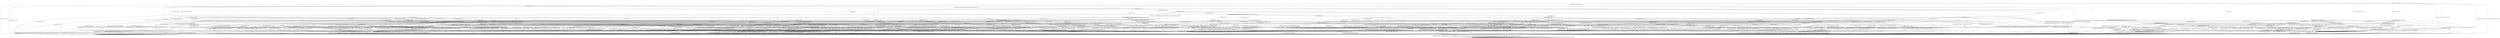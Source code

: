 digraph h13 {
s0 [label="s0"];
s1 [label="s1"];
s2 [label="s2"];
s6 [label="s6"];
s10 [label="s10"];
s21 [label="s21"];
s46 [label="s46"];
s65 [label="s65"];
s3 [label="s3"];
s4 [label="s4"];
s7 [label="s7"];
s8 [label="s8"];
s9 [label="s9"];
s11 [label="s11"];
s27 [label="s27"];
s47 [label="s47"];
s66 [label="s66"];
s73 [label="s73"];
s76 [label="s76"];
s78 [label="s78"];
s5 [label="s5"];
s12 [label="s12"];
s13 [label="s13"];
s22 [label="s22"];
s24 [label="s24"];
s25 [label="s25"];
s28 [label="s28"];
s29 [label="s29"];
s38 [label="s38"];
s48 [label="s48"];
s67 [label="s67"];
s74 [label="s74"];
s79 [label="s79"];
s89 [label="s89"];
s91 [label="s91"];
s14 [label="s14"];
s15 [label="s15"];
s16 [label="s16"];
s17 [label="s17"];
s26 [label="s26"];
s30 [label="s30"];
s33 [label="s33"];
s34 [label="s34"];
s39 [label="s39"];
s49 [label="s49"];
s53 [label="s53"];
s55 [label="s55"];
s56 [label="s56"];
s57 [label="s57"];
s68 [label="s68"];
s90 [label="s90"];
s92 [label="s92"];
s18 [label="s18"];
s19 [label="s19"];
s20 [label="s20"];
s23 [label="s23"];
s31 [label="s31"];
s32 [label="s32"];
s35 [label="s35"];
s40 [label="s40"];
s41 [label="s41"];
s42 [label="s42"];
s43 [label="s43"];
s50 [label="s50"];
s51 [label="s51"];
s52 [label="s52"];
s58 [label="s58"];
s60 [label="s60"];
s61 [label="s61"];
s69 [label="s69"];
s77 [label="s77"];
s84 [label="s84"];
s85 [label="s85"];
s36 [label="s36"];
s44 [label="s44"];
s45 [label="s45"];
s54 [label="s54"];
s59 [label="s59"];
s62 [label="s62"];
s63 [label="s63"];
s70 [label="s70"];
s72 [label="s72"];
s80 [label="s80"];
s81 [label="s81"];
s82 [label="s82"];
s83 [label="s83"];
s86 [label="s86"];
s37 [label="s37"];
s64 [label="s64"];
s71 [label="s71"];
s87 [label="s87"];
s88 [label="s88"];
s75 [label="s75"];
s0 -> s1 [label="RSA_CLIENT_HELLO / HELLO_VERIFY_REQUEST"];
s0 -> s2 [label="RSA_CLIENT_KEY_EXCHANGE / TIMEOUT"];
s0 -> s10 [label="CHANGE_CIPHER_SPEC / TIMEOUT"];
s0 -> s21 [label="FINISHED / TIMEOUT"];
s0 -> s0 [label="APPLICATION / TIMEOUT"];
s0 -> s65 [label="CERTIFICATE / TIMEOUT"];
s0 -> s46 [label="EMPTY_CERTIFICATE / TIMEOUT"];
s0 -> s21 [label="CERTIFICATE_VERIFY / TIMEOUT"];
s0 -> s6 [label="Alert(WARNING,CLOSE_NOTIFY) / TIMEOUT"];
s0 -> s6 [label="Alert(FATAL,UNEXPECTED_MESSAGE) / TIMEOUT"];
s1 -> s3 [label="RSA_CLIENT_HELLO / SERVER_HELLO,CERTIFICATE,CERTIFICATE_REQUEST,SERVER_HELLO_DONE"];
s1 -> s4 [label="RSA_CLIENT_KEY_EXCHANGE / TIMEOUT"];
s1 -> s10 [label="CHANGE_CIPHER_SPEC / TIMEOUT"];
s1 -> s7 [label="FINISHED / TIMEOUT"];
s1 -> s1 [label="APPLICATION / TIMEOUT"];
s1 -> s27 [label="CERTIFICATE / TIMEOUT"];
s1 -> s11 [label="EMPTY_CERTIFICATE / TIMEOUT"];
s1 -> s7 [label="CERTIFICATE_VERIFY / TIMEOUT"];
s1 -> s6 [label="Alert(WARNING,CLOSE_NOTIFY) / Alert(WARNING,CLOSE_NOTIFY)"];
s1 -> s6 [label="Alert(FATAL,UNEXPECTED_MESSAGE) / TIMEOUT"];
s2 -> s66 [label="RSA_CLIENT_HELLO / TIMEOUT"];
s2 -> s21 [label="RSA_CLIENT_KEY_EXCHANGE / TIMEOUT"];
s2 -> s8 [label="CHANGE_CIPHER_SPEC / TIMEOUT"];
s2 -> s2 [label="FINISHED / TIMEOUT"];
s2 -> s2 [label="APPLICATION / TIMEOUT"];
s2 -> s47 [label="CERTIFICATE / TIMEOUT"];
s2 -> s47 [label="EMPTY_CERTIFICATE / TIMEOUT"];
s2 -> s76 [label="CERTIFICATE_VERIFY / TIMEOUT"];
s2 -> s6 [label="Alert(WARNING,CLOSE_NOTIFY) / TIMEOUT"];
s2 -> s6 [label="Alert(FATAL,UNEXPECTED_MESSAGE) / TIMEOUT"];
s6 -> s9 [label="RSA_CLIENT_HELLO / TIMEOUT"];
s6 -> s9 [label="RSA_CLIENT_KEY_EXCHANGE / TIMEOUT"];
s6 -> s9 [label="CHANGE_CIPHER_SPEC / TIMEOUT"];
s6 -> s9 [label="FINISHED / TIMEOUT"];
s6 -> s9 [label="APPLICATION / TIMEOUT"];
s6 -> s9 [label="CERTIFICATE / TIMEOUT"];
s6 -> s9 [label="EMPTY_CERTIFICATE / TIMEOUT"];
s6 -> s9 [label="CERTIFICATE_VERIFY / TIMEOUT"];
s6 -> s9 [label="Alert(WARNING,CLOSE_NOTIFY) / TIMEOUT"];
s6 -> s9 [label="Alert(FATAL,UNEXPECTED_MESSAGE) / TIMEOUT"];
s10 -> s10 [label="RSA_CLIENT_HELLO / TIMEOUT"];
s10 -> s10 [label="RSA_CLIENT_KEY_EXCHANGE / TIMEOUT"];
s10 -> s10 [label="CHANGE_CIPHER_SPEC / TIMEOUT"];
s10 -> s10 [label="FINISHED / TIMEOUT"];
s10 -> s10 [label="APPLICATION / TIMEOUT"];
s10 -> s10 [label="CERTIFICATE / TIMEOUT"];
s10 -> s10 [label="EMPTY_CERTIFICATE / TIMEOUT"];
s10 -> s10 [label="CERTIFICATE_VERIFY / TIMEOUT"];
s10 -> s10 [label="Alert(WARNING,CLOSE_NOTIFY) / TIMEOUT"];
s10 -> s10 [label="Alert(FATAL,UNEXPECTED_MESSAGE) / TIMEOUT"];
s21 -> s21 [label="RSA_CLIENT_HELLO / TIMEOUT"];
s21 -> s21 [label="RSA_CLIENT_KEY_EXCHANGE / TIMEOUT"];
s21 -> s10 [label="CHANGE_CIPHER_SPEC / TIMEOUT"];
s21 -> s21 [label="FINISHED / TIMEOUT"];
s21 -> s21 [label="APPLICATION / TIMEOUT"];
s21 -> s21 [label="CERTIFICATE / TIMEOUT"];
s21 -> s21 [label="EMPTY_CERTIFICATE / TIMEOUT"];
s21 -> s21 [label="CERTIFICATE_VERIFY / TIMEOUT"];
s21 -> s6 [label="Alert(WARNING,CLOSE_NOTIFY) / TIMEOUT"];
s21 -> s6 [label="Alert(FATAL,UNEXPECTED_MESSAGE) / TIMEOUT"];
s46 -> s73 [label="RSA_CLIENT_HELLO / TIMEOUT"];
s46 -> s47 [label="RSA_CLIENT_KEY_EXCHANGE / TIMEOUT"];
s46 -> s8 [label="CHANGE_CIPHER_SPEC / TIMEOUT"];
s46 -> s46 [label="FINISHED / TIMEOUT"];
s46 -> s46 [label="APPLICATION / TIMEOUT"];
s46 -> s21 [label="CERTIFICATE / TIMEOUT"];
s46 -> s21 [label="EMPTY_CERTIFICATE / TIMEOUT"];
s46 -> s78 [label="CERTIFICATE_VERIFY / TIMEOUT"];
s46 -> s6 [label="Alert(WARNING,CLOSE_NOTIFY) / TIMEOUT"];
s46 -> s6 [label="Alert(FATAL,UNEXPECTED_MESSAGE) / TIMEOUT"];
s65 -> s65 [label="RSA_CLIENT_HELLO / TIMEOUT"];
s65 -> s65 [label="RSA_CLIENT_KEY_EXCHANGE / TIMEOUT"];
s65 -> s10 [label="CHANGE_CIPHER_SPEC / TIMEOUT"];
s65 -> s65 [label="FINISHED / TIMEOUT"];
s65 -> s65 [label="APPLICATION / TIMEOUT"];
s65 -> s21 [label="CERTIFICATE / TIMEOUT"];
s65 -> s21 [label="EMPTY_CERTIFICATE / TIMEOUT"];
s65 -> s78 [label="CERTIFICATE_VERIFY / TIMEOUT"];
s65 -> s6 [label="Alert(WARNING,CLOSE_NOTIFY) / TIMEOUT"];
s65 -> s6 [label="Alert(FATAL,UNEXPECTED_MESSAGE) / TIMEOUT"];
s3 -> s6 [label="RSA_CLIENT_HELLO / Alert(FATAL,UNEXPECTED_MESSAGE)"];
s3 -> s12 [label="RSA_CLIENT_KEY_EXCHANGE / TIMEOUT"];
s3 -> s10 [label="CHANGE_CIPHER_SPEC / TIMEOUT"];
s3 -> s7 [label="FINISHED / TIMEOUT"];
s3 -> s3 [label="APPLICATION / TIMEOUT"];
s3 -> s27 [label="CERTIFICATE / TIMEOUT"];
s3 -> s13 [label="EMPTY_CERTIFICATE / TIMEOUT"];
s3 -> s7 [label="CERTIFICATE_VERIFY / TIMEOUT"];
s3 -> s6 [label="Alert(WARNING,CLOSE_NOTIFY) / Alert(WARNING,CLOSE_NOTIFY)"];
s3 -> s6 [label="Alert(FATAL,UNEXPECTED_MESSAGE) / TIMEOUT"];
s4 -> s22 [label="RSA_CLIENT_HELLO / TIMEOUT"];
s4 -> s7 [label="RSA_CLIENT_KEY_EXCHANGE / TIMEOUT"];
s4 -> s5 [label="CHANGE_CIPHER_SPEC / TIMEOUT"];
s4 -> s28 [label="FINISHED / TIMEOUT"];
s4 -> s4 [label="APPLICATION / TIMEOUT"];
s4 -> s38 [label="CERTIFICATE / TIMEOUT"];
s4 -> s38 [label="EMPTY_CERTIFICATE / TIMEOUT"];
s4 -> s24 [label="CERTIFICATE_VERIFY / TIMEOUT"];
s4 -> s6 [label="Alert(WARNING,CLOSE_NOTIFY) / Alert(WARNING,CLOSE_NOTIFY)"];
s4 -> s6 [label="Alert(FATAL,UNEXPECTED_MESSAGE) / TIMEOUT"];
s7 -> s7 [label="RSA_CLIENT_HELLO / TIMEOUT"];
s7 -> s7 [label="RSA_CLIENT_KEY_EXCHANGE / TIMEOUT"];
s7 -> s10 [label="CHANGE_CIPHER_SPEC / TIMEOUT"];
s7 -> s7 [label="FINISHED / TIMEOUT"];
s7 -> s7 [label="APPLICATION / TIMEOUT"];
s7 -> s7 [label="CERTIFICATE / TIMEOUT"];
s7 -> s7 [label="EMPTY_CERTIFICATE / TIMEOUT"];
s7 -> s7 [label="CERTIFICATE_VERIFY / TIMEOUT"];
s7 -> s6 [label="Alert(WARNING,CLOSE_NOTIFY) / Alert(WARNING,CLOSE_NOTIFY)"];
s7 -> s6 [label="Alert(FATAL,UNEXPECTED_MESSAGE) / TIMEOUT"];
s8 -> s6 [label="RSA_CLIENT_HELLO / TIMEOUT"];
s8 -> s6 [label="RSA_CLIENT_KEY_EXCHANGE / TIMEOUT"];
s8 -> s10 [label="CHANGE_CIPHER_SPEC / TIMEOUT"];
s8 -> s6 [label="FINISHED / TIMEOUT"];
s8 -> s8 [label="APPLICATION / TIMEOUT"];
s8 -> s6 [label="CERTIFICATE / TIMEOUT"];
s8 -> s6 [label="EMPTY_CERTIFICATE / TIMEOUT"];
s8 -> s6 [label="CERTIFICATE_VERIFY / TIMEOUT"];
s8 -> s8 [label="Alert(WARNING,CLOSE_NOTIFY) / TIMEOUT"];
s8 -> s8 [label="Alert(FATAL,UNEXPECTED_MESSAGE) / TIMEOUT"];
s9 -> s9 [label="RSA_CLIENT_HELLO / SOCKET_CLOSED"];
s9 -> s9 [label="RSA_CLIENT_KEY_EXCHANGE / SOCKET_CLOSED"];
s9 -> s9 [label="CHANGE_CIPHER_SPEC / SOCKET_CLOSED"];
s9 -> s9 [label="FINISHED / SOCKET_CLOSED"];
s9 -> s9 [label="APPLICATION / SOCKET_CLOSED"];
s9 -> s9 [label="CERTIFICATE / SOCKET_CLOSED"];
s9 -> s9 [label="EMPTY_CERTIFICATE / SOCKET_CLOSED"];
s9 -> s9 [label="CERTIFICATE_VERIFY / SOCKET_CLOSED"];
s9 -> s9 [label="Alert(WARNING,CLOSE_NOTIFY) / SOCKET_CLOSED"];
s9 -> s9 [label="Alert(FATAL,UNEXPECTED_MESSAGE) / SOCKET_CLOSED"];
s11 -> s25 [label="RSA_CLIENT_HELLO / TIMEOUT"];
s11 -> s38 [label="RSA_CLIENT_KEY_EXCHANGE / TIMEOUT"];
s11 -> s5 [label="CHANGE_CIPHER_SPEC / TIMEOUT"];
s11 -> s29 [label="FINISHED / TIMEOUT"];
s11 -> s11 [label="APPLICATION / TIMEOUT"];
s11 -> s7 [label="CERTIFICATE / TIMEOUT"];
s11 -> s7 [label="EMPTY_CERTIFICATE / TIMEOUT"];
s11 -> s48 [label="CERTIFICATE_VERIFY / TIMEOUT"];
s11 -> s6 [label="Alert(WARNING,CLOSE_NOTIFY) / Alert(WARNING,CLOSE_NOTIFY)"];
s11 -> s6 [label="Alert(FATAL,UNEXPECTED_MESSAGE) / TIMEOUT"];
s27 -> s27 [label="RSA_CLIENT_HELLO / TIMEOUT"];
s27 -> s27 [label="RSA_CLIENT_KEY_EXCHANGE / TIMEOUT"];
s27 -> s10 [label="CHANGE_CIPHER_SPEC / TIMEOUT"];
s27 -> s67 [label="FINISHED / TIMEOUT"];
s27 -> s27 [label="APPLICATION / TIMEOUT"];
s27 -> s7 [label="CERTIFICATE / TIMEOUT"];
s27 -> s7 [label="EMPTY_CERTIFICATE / TIMEOUT"];
s27 -> s48 [label="CERTIFICATE_VERIFY / TIMEOUT"];
s27 -> s6 [label="Alert(WARNING,CLOSE_NOTIFY) / Alert(WARNING,CLOSE_NOTIFY)"];
s27 -> s6 [label="Alert(FATAL,UNEXPECTED_MESSAGE) / TIMEOUT"];
s47 -> s74 [label="RSA_CLIENT_HELLO / TIMEOUT"];
s47 -> s21 [label="RSA_CLIENT_KEY_EXCHANGE / TIMEOUT"];
s47 -> s8 [label="CHANGE_CIPHER_SPEC / TIMEOUT"];
s47 -> s47 [label="FINISHED / TIMEOUT"];
s47 -> s47 [label="APPLICATION / TIMEOUT"];
s47 -> s21 [label="CERTIFICATE / TIMEOUT"];
s47 -> s21 [label="EMPTY_CERTIFICATE / TIMEOUT"];
s47 -> s79 [label="CERTIFICATE_VERIFY / TIMEOUT"];
s47 -> s6 [label="Alert(WARNING,CLOSE_NOTIFY) / TIMEOUT"];
s47 -> s6 [label="Alert(FATAL,UNEXPECTED_MESSAGE) / TIMEOUT"];
s66 -> s21 [label="RSA_CLIENT_HELLO / TIMEOUT"];
s66 -> s21 [label="RSA_CLIENT_KEY_EXCHANGE / TIMEOUT"];
s66 -> s8 [label="CHANGE_CIPHER_SPEC / TIMEOUT"];
s66 -> s66 [label="FINISHED / TIMEOUT"];
s66 -> s66 [label="APPLICATION / TIMEOUT"];
s66 -> s74 [label="CERTIFICATE / TIMEOUT"];
s66 -> s74 [label="EMPTY_CERTIFICATE / TIMEOUT"];
s66 -> s89 [label="CERTIFICATE_VERIFY / TIMEOUT"];
s66 -> s6 [label="Alert(WARNING,CLOSE_NOTIFY) / TIMEOUT"];
s66 -> s6 [label="Alert(FATAL,UNEXPECTED_MESSAGE) / TIMEOUT"];
s73 -> s21 [label="RSA_CLIENT_HELLO / TIMEOUT"];
s73 -> s74 [label="RSA_CLIENT_KEY_EXCHANGE / TIMEOUT"];
s73 -> s8 [label="CHANGE_CIPHER_SPEC / TIMEOUT"];
s73 -> s73 [label="FINISHED / TIMEOUT"];
s73 -> s73 [label="APPLICATION / TIMEOUT"];
s73 -> s21 [label="CERTIFICATE / TIMEOUT"];
s73 -> s21 [label="EMPTY_CERTIFICATE / TIMEOUT"];
s73 -> s91 [label="CERTIFICATE_VERIFY / TIMEOUT"];
s73 -> s6 [label="Alert(WARNING,CLOSE_NOTIFY) / TIMEOUT"];
s73 -> s6 [label="Alert(FATAL,UNEXPECTED_MESSAGE) / TIMEOUT"];
s76 -> s89 [label="RSA_CLIENT_HELLO / TIMEOUT"];
s76 -> s21 [label="RSA_CLIENT_KEY_EXCHANGE / TIMEOUT"];
s76 -> s8 [label="CHANGE_CIPHER_SPEC / TIMEOUT"];
s76 -> s76 [label="FINISHED / TIMEOUT"];
s76 -> s76 [label="APPLICATION / TIMEOUT"];
s76 -> s79 [label="CERTIFICATE / TIMEOUT"];
s76 -> s79 [label="EMPTY_CERTIFICATE / TIMEOUT"];
s76 -> s21 [label="CERTIFICATE_VERIFY / TIMEOUT"];
s76 -> s6 [label="Alert(WARNING,CLOSE_NOTIFY) / TIMEOUT"];
s76 -> s6 [label="Alert(FATAL,UNEXPECTED_MESSAGE) / TIMEOUT"];
s78 -> s91 [label="RSA_CLIENT_HELLO / TIMEOUT"];
s78 -> s79 [label="RSA_CLIENT_KEY_EXCHANGE / TIMEOUT"];
s78 -> s8 [label="CHANGE_CIPHER_SPEC / TIMEOUT"];
s78 -> s78 [label="FINISHED / TIMEOUT"];
s78 -> s78 [label="APPLICATION / TIMEOUT"];
s78 -> s21 [label="CERTIFICATE / TIMEOUT"];
s78 -> s21 [label="EMPTY_CERTIFICATE / TIMEOUT"];
s78 -> s21 [label="CERTIFICATE_VERIFY / TIMEOUT"];
s78 -> s6 [label="Alert(WARNING,CLOSE_NOTIFY) / TIMEOUT"];
s78 -> s6 [label="Alert(FATAL,UNEXPECTED_MESSAGE) / TIMEOUT"];
s5 -> s6 [label="RSA_CLIENT_HELLO / Alert(FATAL,UNEXPECTED_MESSAGE)"];
s5 -> s6 [label="RSA_CLIENT_KEY_EXCHANGE / Alert(FATAL,UNEXPECTED_MESSAGE)"];
s5 -> s10 [label="CHANGE_CIPHER_SPEC / TIMEOUT"];
s5 -> s6 [label="FINISHED / Alert(FATAL,UNEXPECTED_MESSAGE)"];
s5 -> s5 [label="APPLICATION / TIMEOUT"];
s5 -> s6 [label="CERTIFICATE / Alert(FATAL,UNEXPECTED_MESSAGE)"];
s5 -> s6 [label="EMPTY_CERTIFICATE / Alert(FATAL,UNEXPECTED_MESSAGE)"];
s5 -> s6 [label="CERTIFICATE_VERIFY / Alert(FATAL,UNEXPECTED_MESSAGE)"];
s5 -> s5 [label="Alert(WARNING,CLOSE_NOTIFY) / TIMEOUT"];
s5 -> s5 [label="Alert(FATAL,UNEXPECTED_MESSAGE) / TIMEOUT"];
s12 -> s22 [label="RSA_CLIENT_HELLO / TIMEOUT"];
s12 -> s7 [label="RSA_CLIENT_KEY_EXCHANGE / TIMEOUT"];
s12 -> s14 [label="CHANGE_CIPHER_SPEC / TIMEOUT"];
s12 -> s28 [label="FINISHED / TIMEOUT"];
s12 -> s12 [label="APPLICATION / TIMEOUT"];
s12 -> s15 [label="CERTIFICATE / TIMEOUT"];
s12 -> s39 [label="EMPTY_CERTIFICATE / TIMEOUT"];
s12 -> s16 [label="CERTIFICATE_VERIFY / TIMEOUT"];
s12 -> s6 [label="Alert(WARNING,CLOSE_NOTIFY) / Alert(WARNING,CLOSE_NOTIFY)"];
s12 -> s6 [label="Alert(FATAL,UNEXPECTED_MESSAGE) / TIMEOUT"];
s13 -> s26 [label="RSA_CLIENT_HELLO / TIMEOUT"];
s13 -> s39 [label="RSA_CLIENT_KEY_EXCHANGE / TIMEOUT"];
s13 -> s17 [label="CHANGE_CIPHER_SPEC / TIMEOUT"];
s13 -> s30 [label="FINISHED / TIMEOUT"];
s13 -> s13 [label="APPLICATION / TIMEOUT"];
s13 -> s7 [label="CERTIFICATE / TIMEOUT"];
s13 -> s7 [label="EMPTY_CERTIFICATE / TIMEOUT"];
s13 -> s49 [label="CERTIFICATE_VERIFY / TIMEOUT"];
s13 -> s6 [label="Alert(WARNING,CLOSE_NOTIFY) / Alert(WARNING,CLOSE_NOTIFY)"];
s13 -> s6 [label="Alert(FATAL,UNEXPECTED_MESSAGE) / TIMEOUT"];
s22 -> s7 [label="RSA_CLIENT_HELLO / TIMEOUT"];
s22 -> s7 [label="RSA_CLIENT_KEY_EXCHANGE / TIMEOUT"];
s22 -> s5 [label="CHANGE_CIPHER_SPEC / TIMEOUT"];
s22 -> s33 [label="FINISHED / TIMEOUT"];
s22 -> s22 [label="APPLICATION / TIMEOUT"];
s22 -> s40 [label="CERTIFICATE / TIMEOUT"];
s22 -> s40 [label="EMPTY_CERTIFICATE / TIMEOUT"];
s22 -> s53 [label="CERTIFICATE_VERIFY / TIMEOUT"];
s22 -> s6 [label="Alert(WARNING,CLOSE_NOTIFY) / Alert(WARNING,CLOSE_NOTIFY)"];
s22 -> s6 [label="Alert(FATAL,UNEXPECTED_MESSAGE) / TIMEOUT"];
s24 -> s53 [label="RSA_CLIENT_HELLO / TIMEOUT"];
s24 -> s7 [label="RSA_CLIENT_KEY_EXCHANGE / TIMEOUT"];
s24 -> s5 [label="CHANGE_CIPHER_SPEC / TIMEOUT"];
s24 -> s55 [label="FINISHED / TIMEOUT"];
s24 -> s24 [label="APPLICATION / TIMEOUT"];
s24 -> s56 [label="CERTIFICATE / TIMEOUT"];
s24 -> s56 [label="EMPTY_CERTIFICATE / TIMEOUT"];
s24 -> s7 [label="CERTIFICATE_VERIFY / TIMEOUT"];
s24 -> s6 [label="Alert(WARNING,CLOSE_NOTIFY) / Alert(WARNING,CLOSE_NOTIFY)"];
s24 -> s6 [label="Alert(FATAL,UNEXPECTED_MESSAGE) / TIMEOUT"];
s25 -> s7 [label="RSA_CLIENT_HELLO / TIMEOUT"];
s25 -> s40 [label="RSA_CLIENT_KEY_EXCHANGE / TIMEOUT"];
s25 -> s5 [label="CHANGE_CIPHER_SPEC / TIMEOUT"];
s25 -> s34 [label="FINISHED / TIMEOUT"];
s25 -> s25 [label="APPLICATION / TIMEOUT"];
s25 -> s7 [label="CERTIFICATE / TIMEOUT"];
s25 -> s7 [label="EMPTY_CERTIFICATE / TIMEOUT"];
s25 -> s57 [label="CERTIFICATE_VERIFY / TIMEOUT"];
s25 -> s6 [label="Alert(WARNING,CLOSE_NOTIFY) / Alert(WARNING,CLOSE_NOTIFY)"];
s25 -> s6 [label="Alert(FATAL,UNEXPECTED_MESSAGE) / TIMEOUT"];
s28 -> s33 [label="RSA_CLIENT_HELLO / TIMEOUT"];
s28 -> s7 [label="RSA_CLIENT_KEY_EXCHANGE / TIMEOUT"];
s28 -> s5 [label="CHANGE_CIPHER_SPEC / TIMEOUT"];
s28 -> s7 [label="FINISHED / TIMEOUT"];
s28 -> s28 [label="APPLICATION / TIMEOUT"];
s28 -> s41 [label="CERTIFICATE / TIMEOUT"];
s28 -> s41 [label="EMPTY_CERTIFICATE / TIMEOUT"];
s28 -> s55 [label="CERTIFICATE_VERIFY / TIMEOUT"];
s28 -> s6 [label="Alert(WARNING,CLOSE_NOTIFY) / Alert(WARNING,CLOSE_NOTIFY)"];
s28 -> s6 [label="Alert(FATAL,UNEXPECTED_MESSAGE) / TIMEOUT"];
s29 -> s34 [label="RSA_CLIENT_HELLO / TIMEOUT"];
s29 -> s41 [label="RSA_CLIENT_KEY_EXCHANGE / TIMEOUT"];
s29 -> s5 [label="CHANGE_CIPHER_SPEC / TIMEOUT"];
s29 -> s7 [label="FINISHED / TIMEOUT"];
s29 -> s29 [label="APPLICATION / TIMEOUT"];
s29 -> s7 [label="CERTIFICATE / TIMEOUT"];
s29 -> s7 [label="EMPTY_CERTIFICATE / TIMEOUT"];
s29 -> s68 [label="CERTIFICATE_VERIFY / TIMEOUT"];
s29 -> s6 [label="Alert(WARNING,CLOSE_NOTIFY) / Alert(WARNING,CLOSE_NOTIFY)"];
s29 -> s6 [label="Alert(FATAL,UNEXPECTED_MESSAGE) / TIMEOUT"];
s38 -> s40 [label="RSA_CLIENT_HELLO / TIMEOUT"];
s38 -> s7 [label="RSA_CLIENT_KEY_EXCHANGE / TIMEOUT"];
s38 -> s5 [label="CHANGE_CIPHER_SPEC / TIMEOUT"];
s38 -> s41 [label="FINISHED / TIMEOUT"];
s38 -> s38 [label="APPLICATION / TIMEOUT"];
s38 -> s7 [label="CERTIFICATE / TIMEOUT"];
s38 -> s7 [label="EMPTY_CERTIFICATE / TIMEOUT"];
s38 -> s56 [label="CERTIFICATE_VERIFY / TIMEOUT"];
s38 -> s6 [label="Alert(WARNING,CLOSE_NOTIFY) / Alert(WARNING,CLOSE_NOTIFY)"];
s38 -> s6 [label="Alert(FATAL,UNEXPECTED_MESSAGE) / TIMEOUT"];
s48 -> s57 [label="RSA_CLIENT_HELLO / TIMEOUT"];
s48 -> s56 [label="RSA_CLIENT_KEY_EXCHANGE / TIMEOUT"];
s48 -> s5 [label="CHANGE_CIPHER_SPEC / TIMEOUT"];
s48 -> s68 [label="FINISHED / TIMEOUT"];
s48 -> s48 [label="APPLICATION / TIMEOUT"];
s48 -> s7 [label="CERTIFICATE / TIMEOUT"];
s48 -> s7 [label="EMPTY_CERTIFICATE / TIMEOUT"];
s48 -> s7 [label="CERTIFICATE_VERIFY / TIMEOUT"];
s48 -> s6 [label="Alert(WARNING,CLOSE_NOTIFY) / Alert(WARNING,CLOSE_NOTIFY)"];
s48 -> s6 [label="Alert(FATAL,UNEXPECTED_MESSAGE) / TIMEOUT"];
s67 -> s90 [label="RSA_CLIENT_HELLO / TIMEOUT"];
s67 -> s67 [label="RSA_CLIENT_KEY_EXCHANGE / TIMEOUT"];
s67 -> s10 [label="CHANGE_CIPHER_SPEC / TIMEOUT"];
s67 -> s7 [label="FINISHED / TIMEOUT"];
s67 -> s67 [label="APPLICATION / TIMEOUT"];
s67 -> s7 [label="CERTIFICATE / TIMEOUT"];
s67 -> s7 [label="EMPTY_CERTIFICATE / TIMEOUT"];
s67 -> s68 [label="CERTIFICATE_VERIFY / TIMEOUT"];
s67 -> s6 [label="Alert(WARNING,CLOSE_NOTIFY) / Alert(WARNING,CLOSE_NOTIFY)"];
s67 -> s6 [label="Alert(FATAL,UNEXPECTED_MESSAGE) / TIMEOUT"];
s74 -> s21 [label="RSA_CLIENT_HELLO / TIMEOUT"];
s74 -> s21 [label="RSA_CLIENT_KEY_EXCHANGE / TIMEOUT"];
s74 -> s8 [label="CHANGE_CIPHER_SPEC / TIMEOUT"];
s74 -> s74 [label="FINISHED / TIMEOUT"];
s74 -> s74 [label="APPLICATION / TIMEOUT"];
s74 -> s21 [label="CERTIFICATE / TIMEOUT"];
s74 -> s21 [label="EMPTY_CERTIFICATE / TIMEOUT"];
s74 -> s92 [label="CERTIFICATE_VERIFY / TIMEOUT"];
s74 -> s6 [label="Alert(WARNING,CLOSE_NOTIFY) / TIMEOUT"];
s74 -> s6 [label="Alert(FATAL,UNEXPECTED_MESSAGE) / TIMEOUT"];
s79 -> s92 [label="RSA_CLIENT_HELLO / TIMEOUT"];
s79 -> s21 [label="RSA_CLIENT_KEY_EXCHANGE / TIMEOUT"];
s79 -> s8 [label="CHANGE_CIPHER_SPEC / TIMEOUT"];
s79 -> s79 [label="FINISHED / TIMEOUT"];
s79 -> s79 [label="APPLICATION / TIMEOUT"];
s79 -> s21 [label="CERTIFICATE / TIMEOUT"];
s79 -> s21 [label="EMPTY_CERTIFICATE / TIMEOUT"];
s79 -> s21 [label="CERTIFICATE_VERIFY / TIMEOUT"];
s79 -> s6 [label="Alert(WARNING,CLOSE_NOTIFY) / TIMEOUT"];
s79 -> s6 [label="Alert(FATAL,UNEXPECTED_MESSAGE) / TIMEOUT"];
s89 -> s21 [label="RSA_CLIENT_HELLO / TIMEOUT"];
s89 -> s21 [label="RSA_CLIENT_KEY_EXCHANGE / TIMEOUT"];
s89 -> s8 [label="CHANGE_CIPHER_SPEC / TIMEOUT"];
s89 -> s89 [label="FINISHED / TIMEOUT"];
s89 -> s89 [label="APPLICATION / TIMEOUT"];
s89 -> s92 [label="CERTIFICATE / TIMEOUT"];
s89 -> s92 [label="EMPTY_CERTIFICATE / TIMEOUT"];
s89 -> s21 [label="CERTIFICATE_VERIFY / TIMEOUT"];
s89 -> s6 [label="Alert(WARNING,CLOSE_NOTIFY) / TIMEOUT"];
s89 -> s6 [label="Alert(FATAL,UNEXPECTED_MESSAGE) / TIMEOUT"];
s91 -> s21 [label="RSA_CLIENT_HELLO / TIMEOUT"];
s91 -> s92 [label="RSA_CLIENT_KEY_EXCHANGE / TIMEOUT"];
s91 -> s8 [label="CHANGE_CIPHER_SPEC / TIMEOUT"];
s91 -> s73 [label="FINISHED / TIMEOUT"];
s91 -> s91 [label="APPLICATION / TIMEOUT"];
s91 -> s21 [label="CERTIFICATE / TIMEOUT"];
s91 -> s21 [label="EMPTY_CERTIFICATE / TIMEOUT"];
s91 -> s21 [label="CERTIFICATE_VERIFY / TIMEOUT"];
s91 -> s6 [label="Alert(WARNING,CLOSE_NOTIFY) / TIMEOUT"];
s91 -> s6 [label="Alert(FATAL,UNEXPECTED_MESSAGE) / TIMEOUT"];
s14 -> s50 [label="RSA_CLIENT_HELLO / TIMEOUT"];
s14 -> s7 [label="RSA_CLIENT_KEY_EXCHANGE / TIMEOUT"];
s14 -> s10 [label="CHANGE_CIPHER_SPEC / TIMEOUT"];
s14 -> s18 [label="FINISHED / CHANGE_CIPHER_SPEC,FINISHED,CHANGE_CIPHER_SPEC,FINISHED"];
s14 -> s14 [label="APPLICATION / TIMEOUT"];
s14 -> s31 [label="CERTIFICATE / TIMEOUT"];
s14 -> s51 [label="EMPTY_CERTIFICATE / TIMEOUT"];
s14 -> s52 [label="CERTIFICATE_VERIFY / TIMEOUT"];
s14 -> s14 [label="Alert(WARNING,CLOSE_NOTIFY) / TIMEOUT"];
s14 -> s14 [label="Alert(FATAL,UNEXPECTED_MESSAGE) / TIMEOUT"];
s15 -> s40 [label="RSA_CLIENT_HELLO / TIMEOUT"];
s15 -> s7 [label="RSA_CLIENT_KEY_EXCHANGE / TIMEOUT"];
s15 -> s19 [label="CHANGE_CIPHER_SPEC / TIMEOUT"];
s15 -> s41 [label="FINISHED / TIMEOUT"];
s15 -> s15 [label="APPLICATION / TIMEOUT"];
s15 -> s7 [label="CERTIFICATE / TIMEOUT"];
s15 -> s7 [label="EMPTY_CERTIFICATE / TIMEOUT"];
s15 -> s32 [label="CERTIFICATE_VERIFY / TIMEOUT"];
s15 -> s6 [label="Alert(WARNING,CLOSE_NOTIFY) / Alert(WARNING,CLOSE_NOTIFY)"];
s15 -> s6 [label="Alert(FATAL,UNEXPECTED_MESSAGE) / TIMEOUT"];
s16 -> s16 [label="RSA_CLIENT_HELLO / TIMEOUT"];
s16 -> s7 [label="RSA_CLIENT_KEY_EXCHANGE / TIMEOUT"];
s16 -> s20 [label="CHANGE_CIPHER_SPEC / TIMEOUT"];
s16 -> s77 [label="FINISHED / TIMEOUT"];
s16 -> s16 [label="APPLICATION / TIMEOUT"];
s16 -> s23 [label="CERTIFICATE / TIMEOUT"];
s16 -> s23 [label="EMPTY_CERTIFICATE / TIMEOUT"];
s16 -> s7 [label="CERTIFICATE_VERIFY / TIMEOUT"];
s16 -> s6 [label="Alert(WARNING,CLOSE_NOTIFY) / Alert(WARNING,CLOSE_NOTIFY)"];
s16 -> s6 [label="Alert(FATAL,UNEXPECTED_MESSAGE) / TIMEOUT"];
s17 -> s6 [label="RSA_CLIENT_HELLO / Alert(FATAL,BAD_CERTIFICATE)"];
s17 -> s6 [label="RSA_CLIENT_KEY_EXCHANGE / Alert(FATAL,BAD_CERTIFICATE)"];
s17 -> s10 [label="CHANGE_CIPHER_SPEC / TIMEOUT"];
s17 -> s6 [label="FINISHED / Alert(FATAL,BAD_CERTIFICATE)"];
s17 -> s17 [label="APPLICATION / TIMEOUT"];
s17 -> s6 [label="CERTIFICATE / Alert(FATAL,BAD_CERTIFICATE)"];
s17 -> s6 [label="EMPTY_CERTIFICATE / Alert(FATAL,BAD_CERTIFICATE)"];
s17 -> s6 [label="CERTIFICATE_VERIFY / Alert(FATAL,BAD_CERTIFICATE)"];
s17 -> s17 [label="Alert(WARNING,CLOSE_NOTIFY) / TIMEOUT"];
s17 -> s17 [label="Alert(FATAL,UNEXPECTED_MESSAGE) / TIMEOUT"];
s26 -> s7 [label="RSA_CLIENT_HELLO / TIMEOUT"];
s26 -> s42 [label="RSA_CLIENT_KEY_EXCHANGE / TIMEOUT"];
s26 -> s17 [label="CHANGE_CIPHER_SPEC / TIMEOUT"];
s26 -> s35 [label="FINISHED / TIMEOUT"];
s26 -> s26 [label="APPLICATION / TIMEOUT"];
s26 -> s7 [label="CERTIFICATE / TIMEOUT"];
s26 -> s7 [label="EMPTY_CERTIFICATE / TIMEOUT"];
s26 -> s58 [label="CERTIFICATE_VERIFY / TIMEOUT"];
s26 -> s6 [label="Alert(WARNING,CLOSE_NOTIFY) / Alert(WARNING,CLOSE_NOTIFY)"];
s26 -> s6 [label="Alert(FATAL,UNEXPECTED_MESSAGE) / TIMEOUT"];
s30 -> s35 [label="RSA_CLIENT_HELLO / TIMEOUT"];
s30 -> s43 [label="RSA_CLIENT_KEY_EXCHANGE / TIMEOUT"];
s30 -> s17 [label="CHANGE_CIPHER_SPEC / TIMEOUT"];
s30 -> s7 [label="FINISHED / TIMEOUT"];
s30 -> s30 [label="APPLICATION / TIMEOUT"];
s30 -> s7 [label="CERTIFICATE / TIMEOUT"];
s30 -> s7 [label="EMPTY_CERTIFICATE / TIMEOUT"];
s30 -> s69 [label="CERTIFICATE_VERIFY / TIMEOUT"];
s30 -> s6 [label="Alert(WARNING,CLOSE_NOTIFY) / Alert(WARNING,CLOSE_NOTIFY)"];
s30 -> s6 [label="Alert(FATAL,UNEXPECTED_MESSAGE) / TIMEOUT"];
s33 -> s7 [label="RSA_CLIENT_HELLO / TIMEOUT"];
s33 -> s7 [label="RSA_CLIENT_KEY_EXCHANGE / TIMEOUT"];
s33 -> s5 [label="CHANGE_CIPHER_SPEC / TIMEOUT"];
s33 -> s7 [label="FINISHED / TIMEOUT"];
s33 -> s33 [label="APPLICATION / TIMEOUT"];
s33 -> s60 [label="CERTIFICATE / TIMEOUT"];
s33 -> s60 [label="EMPTY_CERTIFICATE / TIMEOUT"];
s33 -> s84 [label="CERTIFICATE_VERIFY / TIMEOUT"];
s33 -> s6 [label="Alert(WARNING,CLOSE_NOTIFY) / Alert(WARNING,CLOSE_NOTIFY)"];
s33 -> s6 [label="Alert(FATAL,UNEXPECTED_MESSAGE) / TIMEOUT"];
s34 -> s7 [label="RSA_CLIENT_HELLO / TIMEOUT"];
s34 -> s60 [label="RSA_CLIENT_KEY_EXCHANGE / TIMEOUT"];
s34 -> s5 [label="CHANGE_CIPHER_SPEC / TIMEOUT"];
s34 -> s7 [label="FINISHED / TIMEOUT"];
s34 -> s34 [label="APPLICATION / TIMEOUT"];
s34 -> s7 [label="CERTIFICATE / TIMEOUT"];
s34 -> s7 [label="EMPTY_CERTIFICATE / TIMEOUT"];
s34 -> s85 [label="CERTIFICATE_VERIFY / TIMEOUT"];
s34 -> s6 [label="Alert(WARNING,CLOSE_NOTIFY) / Alert(WARNING,CLOSE_NOTIFY)"];
s34 -> s6 [label="Alert(FATAL,UNEXPECTED_MESSAGE) / TIMEOUT"];
s39 -> s42 [label="RSA_CLIENT_HELLO / TIMEOUT"];
s39 -> s7 [label="RSA_CLIENT_KEY_EXCHANGE / TIMEOUT"];
s39 -> s17 [label="CHANGE_CIPHER_SPEC / TIMEOUT"];
s39 -> s43 [label="FINISHED / TIMEOUT"];
s39 -> s39 [label="APPLICATION / TIMEOUT"];
s39 -> s7 [label="CERTIFICATE / TIMEOUT"];
s39 -> s7 [label="EMPTY_CERTIFICATE / TIMEOUT"];
s39 -> s61 [label="CERTIFICATE_VERIFY / TIMEOUT"];
s39 -> s6 [label="Alert(WARNING,CLOSE_NOTIFY) / Alert(WARNING,CLOSE_NOTIFY)"];
s39 -> s6 [label="Alert(FATAL,UNEXPECTED_MESSAGE) / TIMEOUT"];
s49 -> s58 [label="RSA_CLIENT_HELLO / TIMEOUT"];
s49 -> s61 [label="RSA_CLIENT_KEY_EXCHANGE / TIMEOUT"];
s49 -> s17 [label="CHANGE_CIPHER_SPEC / TIMEOUT"];
s49 -> s69 [label="FINISHED / TIMEOUT"];
s49 -> s49 [label="APPLICATION / TIMEOUT"];
s49 -> s7 [label="CERTIFICATE / TIMEOUT"];
s49 -> s7 [label="EMPTY_CERTIFICATE / TIMEOUT"];
s49 -> s7 [label="CERTIFICATE_VERIFY / TIMEOUT"];
s49 -> s6 [label="Alert(WARNING,CLOSE_NOTIFY) / Alert(WARNING,CLOSE_NOTIFY)"];
s49 -> s6 [label="Alert(FATAL,UNEXPECTED_MESSAGE) / TIMEOUT"];
s53 -> s7 [label="RSA_CLIENT_HELLO / TIMEOUT"];
s53 -> s7 [label="RSA_CLIENT_KEY_EXCHANGE / TIMEOUT"];
s53 -> s5 [label="CHANGE_CIPHER_SPEC / TIMEOUT"];
s53 -> s84 [label="FINISHED / TIMEOUT"];
s53 -> s53 [label="APPLICATION / TIMEOUT"];
s53 -> s44 [label="CERTIFICATE / TIMEOUT"];
s53 -> s44 [label="EMPTY_CERTIFICATE / TIMEOUT"];
s53 -> s7 [label="CERTIFICATE_VERIFY / TIMEOUT"];
s53 -> s6 [label="Alert(WARNING,CLOSE_NOTIFY) / Alert(WARNING,CLOSE_NOTIFY)"];
s53 -> s6 [label="Alert(FATAL,UNEXPECTED_MESSAGE) / TIMEOUT"];
s55 -> s84 [label="RSA_CLIENT_HELLO / TIMEOUT"];
s55 -> s7 [label="RSA_CLIENT_KEY_EXCHANGE / TIMEOUT"];
s55 -> s5 [label="CHANGE_CIPHER_SPEC / TIMEOUT"];
s55 -> s7 [label="FINISHED / TIMEOUT"];
s55 -> s55 [label="APPLICATION / TIMEOUT"];
s55 -> s70 [label="CERTIFICATE / TIMEOUT"];
s55 -> s70 [label="EMPTY_CERTIFICATE / TIMEOUT"];
s55 -> s7 [label="CERTIFICATE_VERIFY / TIMEOUT"];
s55 -> s6 [label="Alert(WARNING,CLOSE_NOTIFY) / Alert(WARNING,CLOSE_NOTIFY)"];
s55 -> s6 [label="Alert(FATAL,UNEXPECTED_MESSAGE) / TIMEOUT"];
s56 -> s44 [label="RSA_CLIENT_HELLO / TIMEOUT"];
s56 -> s7 [label="RSA_CLIENT_KEY_EXCHANGE / TIMEOUT"];
s56 -> s5 [label="CHANGE_CIPHER_SPEC / TIMEOUT"];
s56 -> s70 [label="FINISHED / TIMEOUT"];
s56 -> s56 [label="APPLICATION / TIMEOUT"];
s56 -> s7 [label="CERTIFICATE / TIMEOUT"];
s56 -> s7 [label="EMPTY_CERTIFICATE / TIMEOUT"];
s56 -> s7 [label="CERTIFICATE_VERIFY / TIMEOUT"];
s56 -> s6 [label="Alert(WARNING,CLOSE_NOTIFY) / Alert(WARNING,CLOSE_NOTIFY)"];
s56 -> s6 [label="Alert(FATAL,UNEXPECTED_MESSAGE) / TIMEOUT"];
s57 -> s7 [label="RSA_CLIENT_HELLO / TIMEOUT"];
s57 -> s44 [label="RSA_CLIENT_KEY_EXCHANGE / TIMEOUT"];
s57 -> s5 [label="CHANGE_CIPHER_SPEC / TIMEOUT"];
s57 -> s85 [label="FINISHED / TIMEOUT"];
s57 -> s57 [label="APPLICATION / TIMEOUT"];
s57 -> s7 [label="CERTIFICATE / TIMEOUT"];
s57 -> s7 [label="EMPTY_CERTIFICATE / TIMEOUT"];
s57 -> s7 [label="CERTIFICATE_VERIFY / TIMEOUT"];
s57 -> s6 [label="Alert(WARNING,CLOSE_NOTIFY) / Alert(WARNING,CLOSE_NOTIFY)"];
s57 -> s6 [label="Alert(FATAL,UNEXPECTED_MESSAGE) / TIMEOUT"];
s68 -> s85 [label="RSA_CLIENT_HELLO / TIMEOUT"];
s68 -> s70 [label="RSA_CLIENT_KEY_EXCHANGE / TIMEOUT"];
s68 -> s5 [label="CHANGE_CIPHER_SPEC / TIMEOUT"];
s68 -> s7 [label="FINISHED / TIMEOUT"];
s68 -> s68 [label="APPLICATION / TIMEOUT"];
s68 -> s7 [label="CERTIFICATE / TIMEOUT"];
s68 -> s7 [label="EMPTY_CERTIFICATE / TIMEOUT"];
s68 -> s7 [label="CERTIFICATE_VERIFY / TIMEOUT"];
s68 -> s6 [label="Alert(WARNING,CLOSE_NOTIFY) / Alert(WARNING,CLOSE_NOTIFY)"];
s68 -> s6 [label="Alert(FATAL,UNEXPECTED_MESSAGE) / TIMEOUT"];
s90 -> s7 [label="RSA_CLIENT_HELLO / TIMEOUT"];
s90 -> s67 [label="RSA_CLIENT_KEY_EXCHANGE / TIMEOUT"];
s90 -> s10 [label="CHANGE_CIPHER_SPEC / TIMEOUT"];
s90 -> s7 [label="FINISHED / TIMEOUT"];
s90 -> s90 [label="APPLICATION / TIMEOUT"];
s90 -> s7 [label="CERTIFICATE / TIMEOUT"];
s90 -> s7 [label="EMPTY_CERTIFICATE / TIMEOUT"];
s90 -> s85 [label="CERTIFICATE_VERIFY / TIMEOUT"];
s90 -> s6 [label="Alert(WARNING,CLOSE_NOTIFY) / Alert(WARNING,CLOSE_NOTIFY)"];
s90 -> s6 [label="Alert(FATAL,UNEXPECTED_MESSAGE) / TIMEOUT"];
s92 -> s21 [label="RSA_CLIENT_HELLO / TIMEOUT"];
s92 -> s21 [label="RSA_CLIENT_KEY_EXCHANGE / TIMEOUT"];
s92 -> s8 [label="CHANGE_CIPHER_SPEC / TIMEOUT"];
s92 -> s92 [label="FINISHED / TIMEOUT"];
s92 -> s92 [label="APPLICATION / TIMEOUT"];
s92 -> s21 [label="CERTIFICATE / TIMEOUT"];
s92 -> s21 [label="EMPTY_CERTIFICATE / TIMEOUT"];
s92 -> s21 [label="CERTIFICATE_VERIFY / TIMEOUT"];
s92 -> s6 [label="Alert(WARNING,CLOSE_NOTIFY) / TIMEOUT"];
s92 -> s6 [label="Alert(FATAL,UNEXPECTED_MESSAGE) / TIMEOUT"];
s18 -> s18 [label="RSA_CLIENT_HELLO / TIMEOUT"];
s18 -> s18 [label="RSA_CLIENT_KEY_EXCHANGE / TIMEOUT"];
s18 -> s10 [label="CHANGE_CIPHER_SPEC / TIMEOUT"];
s18 -> s18 [label="FINISHED / TIMEOUT"];
s18 -> s6 [label="APPLICATION / APPLICATION"];
s18 -> s18 [label="CERTIFICATE / TIMEOUT"];
s18 -> s18 [label="EMPTY_CERTIFICATE / TIMEOUT"];
s18 -> s18 [label="CERTIFICATE_VERIFY / TIMEOUT"];
s18 -> s6 [label="Alert(WARNING,CLOSE_NOTIFY) / TIMEOUT"];
s18 -> s6 [label="Alert(FATAL,UNEXPECTED_MESSAGE) / TIMEOUT"];
s19 -> s7 [label="RSA_CLIENT_HELLO / TIMEOUT"];
s19 -> s7 [label="RSA_CLIENT_KEY_EXCHANGE / TIMEOUT"];
s19 -> s10 [label="CHANGE_CIPHER_SPEC / TIMEOUT"];
s19 -> s18 [label="FINISHED / CHANGE_CIPHER_SPEC,FINISHED,CHANGE_CIPHER_SPEC,FINISHED"];
s19 -> s19 [label="APPLICATION / TIMEOUT"];
s19 -> s7 [label="CERTIFICATE / TIMEOUT"];
s19 -> s7 [label="EMPTY_CERTIFICATE / TIMEOUT"];
s19 -> s7 [label="CERTIFICATE_VERIFY / TIMEOUT"];
s19 -> s19 [label="Alert(WARNING,CLOSE_NOTIFY) / TIMEOUT"];
s19 -> s19 [label="Alert(FATAL,UNEXPECTED_MESSAGE) / TIMEOUT"];
s20 -> s6 [label="RSA_CLIENT_HELLO / Alert(FATAL,HANDSHAKE_FAILURE)"];
s20 -> s6 [label="RSA_CLIENT_KEY_EXCHANGE / Alert(FATAL,HANDSHAKE_FAILURE)"];
s20 -> s10 [label="CHANGE_CIPHER_SPEC / TIMEOUT"];
s20 -> s6 [label="FINISHED / Alert(FATAL,HANDSHAKE_FAILURE)"];
s20 -> s20 [label="APPLICATION / TIMEOUT"];
s20 -> s6 [label="CERTIFICATE / Alert(FATAL,HANDSHAKE_FAILURE)"];
s20 -> s6 [label="EMPTY_CERTIFICATE / Alert(FATAL,HANDSHAKE_FAILURE)"];
s20 -> s6 [label="CERTIFICATE_VERIFY / Alert(FATAL,HANDSHAKE_FAILURE)"];
s20 -> s20 [label="Alert(WARNING,CLOSE_NOTIFY) / TIMEOUT"];
s20 -> s20 [label="Alert(FATAL,UNEXPECTED_MESSAGE) / TIMEOUT"];
s23 -> s23 [label="RSA_CLIENT_HELLO / TIMEOUT"];
s23 -> s7 [label="RSA_CLIENT_KEY_EXCHANGE / TIMEOUT"];
s23 -> s20 [label="CHANGE_CIPHER_SPEC / TIMEOUT"];
s23 -> s54 [label="FINISHED / TIMEOUT"];
s23 -> s23 [label="APPLICATION / TIMEOUT"];
s23 -> s7 [label="CERTIFICATE / TIMEOUT"];
s23 -> s7 [label="EMPTY_CERTIFICATE / TIMEOUT"];
s23 -> s7 [label="CERTIFICATE_VERIFY / TIMEOUT"];
s23 -> s6 [label="Alert(WARNING,CLOSE_NOTIFY) / Alert(WARNING,CLOSE_NOTIFY)"];
s23 -> s6 [label="Alert(FATAL,UNEXPECTED_MESSAGE) / TIMEOUT"];
s31 -> s59 [label="RSA_CLIENT_HELLO / TIMEOUT"];
s31 -> s7 [label="RSA_CLIENT_KEY_EXCHANGE / TIMEOUT"];
s31 -> s5 [label="CHANGE_CIPHER_SPEC / TIMEOUT"];
s31 -> s36 [label="FINISHED / TIMEOUT"];
s31 -> s7 [label="APPLICATION / TIMEOUT"];
s31 -> s7 [label="CERTIFICATE / TIMEOUT"];
s31 -> s7 [label="EMPTY_CERTIFICATE / TIMEOUT"];
s31 -> s31 [label="CERTIFICATE_VERIFY / TIMEOUT"];
s31 -> s6 [label="Alert(WARNING,CLOSE_NOTIFY) / Alert(WARNING,CLOSE_NOTIFY)"];
s31 -> s6 [label="Alert(FATAL,UNEXPECTED_MESSAGE) / TIMEOUT"];
s32 -> s44 [label="RSA_CLIENT_HELLO / TIMEOUT"];
s32 -> s7 [label="RSA_CLIENT_KEY_EXCHANGE / TIMEOUT"];
s32 -> s19 [label="CHANGE_CIPHER_SPEC / TIMEOUT"];
s32 -> s70 [label="FINISHED / TIMEOUT"];
s32 -> s32 [label="APPLICATION / TIMEOUT"];
s32 -> s7 [label="CERTIFICATE / TIMEOUT"];
s32 -> s7 [label="EMPTY_CERTIFICATE / TIMEOUT"];
s32 -> s7 [label="CERTIFICATE_VERIFY / TIMEOUT"];
s32 -> s6 [label="Alert(WARNING,CLOSE_NOTIFY) / Alert(WARNING,CLOSE_NOTIFY)"];
s32 -> s6 [label="Alert(FATAL,UNEXPECTED_MESSAGE) / TIMEOUT"];
s35 -> s7 [label="RSA_CLIENT_HELLO / TIMEOUT"];
s35 -> s45 [label="RSA_CLIENT_KEY_EXCHANGE / TIMEOUT"];
s35 -> s17 [label="CHANGE_CIPHER_SPEC / TIMEOUT"];
s35 -> s7 [label="FINISHED / TIMEOUT"];
s35 -> s35 [label="APPLICATION / TIMEOUT"];
s35 -> s7 [label="CERTIFICATE / TIMEOUT"];
s35 -> s7 [label="EMPTY_CERTIFICATE / TIMEOUT"];
s35 -> s86 [label="CERTIFICATE_VERIFY / TIMEOUT"];
s35 -> s6 [label="Alert(WARNING,CLOSE_NOTIFY) / Alert(WARNING,CLOSE_NOTIFY)"];
s35 -> s6 [label="Alert(FATAL,UNEXPECTED_MESSAGE) / TIMEOUT"];
s40 -> s7 [label="RSA_CLIENT_HELLO / TIMEOUT"];
s40 -> s7 [label="RSA_CLIENT_KEY_EXCHANGE / TIMEOUT"];
s40 -> s5 [label="CHANGE_CIPHER_SPEC / TIMEOUT"];
s40 -> s60 [label="FINISHED / TIMEOUT"];
s40 -> s40 [label="APPLICATION / TIMEOUT"];
s40 -> s7 [label="CERTIFICATE / TIMEOUT"];
s40 -> s7 [label="EMPTY_CERTIFICATE / TIMEOUT"];
s40 -> s44 [label="CERTIFICATE_VERIFY / TIMEOUT"];
s40 -> s6 [label="Alert(WARNING,CLOSE_NOTIFY) / Alert(WARNING,CLOSE_NOTIFY)"];
s40 -> s6 [label="Alert(FATAL,UNEXPECTED_MESSAGE) / TIMEOUT"];
s41 -> s60 [label="RSA_CLIENT_HELLO / TIMEOUT"];
s41 -> s7 [label="RSA_CLIENT_KEY_EXCHANGE / TIMEOUT"];
s41 -> s5 [label="CHANGE_CIPHER_SPEC / TIMEOUT"];
s41 -> s7 [label="FINISHED / TIMEOUT"];
s41 -> s41 [label="APPLICATION / TIMEOUT"];
s41 -> s7 [label="CERTIFICATE / TIMEOUT"];
s41 -> s7 [label="EMPTY_CERTIFICATE / TIMEOUT"];
s41 -> s70 [label="CERTIFICATE_VERIFY / TIMEOUT"];
s41 -> s6 [label="Alert(WARNING,CLOSE_NOTIFY) / Alert(WARNING,CLOSE_NOTIFY)"];
s41 -> s6 [label="Alert(FATAL,UNEXPECTED_MESSAGE) / TIMEOUT"];
s42 -> s7 [label="RSA_CLIENT_HELLO / TIMEOUT"];
s42 -> s7 [label="RSA_CLIENT_KEY_EXCHANGE / TIMEOUT"];
s42 -> s17 [label="CHANGE_CIPHER_SPEC / TIMEOUT"];
s42 -> s45 [label="FINISHED / TIMEOUT"];
s42 -> s42 [label="APPLICATION / TIMEOUT"];
s42 -> s7 [label="CERTIFICATE / TIMEOUT"];
s42 -> s7 [label="EMPTY_CERTIFICATE / TIMEOUT"];
s42 -> s62 [label="CERTIFICATE_VERIFY / TIMEOUT"];
s42 -> s6 [label="Alert(WARNING,CLOSE_NOTIFY) / Alert(WARNING,CLOSE_NOTIFY)"];
s42 -> s6 [label="Alert(FATAL,UNEXPECTED_MESSAGE) / TIMEOUT"];
s43 -> s45 [label="RSA_CLIENT_HELLO / TIMEOUT"];
s43 -> s7 [label="RSA_CLIENT_KEY_EXCHANGE / TIMEOUT"];
s43 -> s17 [label="CHANGE_CIPHER_SPEC / TIMEOUT"];
s43 -> s7 [label="FINISHED / TIMEOUT"];
s43 -> s43 [label="APPLICATION / TIMEOUT"];
s43 -> s7 [label="CERTIFICATE / TIMEOUT"];
s43 -> s7 [label="EMPTY_CERTIFICATE / TIMEOUT"];
s43 -> s72 [label="CERTIFICATE_VERIFY / TIMEOUT"];
s43 -> s6 [label="Alert(WARNING,CLOSE_NOTIFY) / Alert(WARNING,CLOSE_NOTIFY)"];
s43 -> s6 [label="Alert(FATAL,UNEXPECTED_MESSAGE) / TIMEOUT"];
s50 -> s7 [label="RSA_CLIENT_HELLO / TIMEOUT"];
s50 -> s7 [label="RSA_CLIENT_KEY_EXCHANGE / TIMEOUT"];
s50 -> s5 [label="CHANGE_CIPHER_SPEC / TIMEOUT"];
s50 -> s33 [label="FINISHED / TIMEOUT"];
s50 -> s7 [label="APPLICATION / TIMEOUT"];
s50 -> s59 [label="CERTIFICATE / TIMEOUT"];
s50 -> s59 [label="EMPTY_CERTIFICATE / TIMEOUT"];
s50 -> s50 [label="CERTIFICATE_VERIFY / TIMEOUT"];
s50 -> s6 [label="Alert(WARNING,CLOSE_NOTIFY) / Alert(WARNING,CLOSE_NOTIFY)"];
s50 -> s6 [label="Alert(FATAL,UNEXPECTED_MESSAGE) / TIMEOUT"];
s51 -> s63 [label="RSA_CLIENT_HELLO / TIMEOUT"];
s51 -> s7 [label="RSA_CLIENT_KEY_EXCHANGE / TIMEOUT"];
s51 -> s17 [label="CHANGE_CIPHER_SPEC / TIMEOUT"];
s51 -> s80 [label="FINISHED / TIMEOUT"];
s51 -> s7 [label="APPLICATION / TIMEOUT"];
s51 -> s7 [label="CERTIFICATE / TIMEOUT"];
s51 -> s7 [label="EMPTY_CERTIFICATE / TIMEOUT"];
s51 -> s81 [label="CERTIFICATE_VERIFY / TIMEOUT"];
s51 -> s6 [label="Alert(WARNING,CLOSE_NOTIFY) / Alert(WARNING,CLOSE_NOTIFY)"];
s51 -> s6 [label="Alert(FATAL,UNEXPECTED_MESSAGE) / TIMEOUT"];
s52 -> s52 [label="RSA_CLIENT_HELLO / TIMEOUT"];
s52 -> s7 [label="RSA_CLIENT_KEY_EXCHANGE / TIMEOUT"];
s52 -> s20 [label="CHANGE_CIPHER_SPEC / TIMEOUT"];
s52 -> s52 [label="FINISHED / TIMEOUT"];
s52 -> s7 [label="APPLICATION / TIMEOUT"];
s52 -> s82 [label="CERTIFICATE / TIMEOUT"];
s52 -> s82 [label="EMPTY_CERTIFICATE / TIMEOUT"];
s52 -> s7 [label="CERTIFICATE_VERIFY / TIMEOUT"];
s52 -> s6 [label="Alert(WARNING,CLOSE_NOTIFY) / Alert(WARNING,CLOSE_NOTIFY)"];
s52 -> s6 [label="Alert(FATAL,UNEXPECTED_MESSAGE) / TIMEOUT"];
s58 -> s7 [label="RSA_CLIENT_HELLO / TIMEOUT"];
s58 -> s62 [label="RSA_CLIENT_KEY_EXCHANGE / TIMEOUT"];
s58 -> s17 [label="CHANGE_CIPHER_SPEC / TIMEOUT"];
s58 -> s86 [label="FINISHED / TIMEOUT"];
s58 -> s58 [label="APPLICATION / TIMEOUT"];
s58 -> s7 [label="CERTIFICATE / TIMEOUT"];
s58 -> s7 [label="EMPTY_CERTIFICATE / TIMEOUT"];
s58 -> s7 [label="CERTIFICATE_VERIFY / TIMEOUT"];
s58 -> s6 [label="Alert(WARNING,CLOSE_NOTIFY) / Alert(WARNING,CLOSE_NOTIFY)"];
s58 -> s6 [label="Alert(FATAL,UNEXPECTED_MESSAGE) / TIMEOUT"];
s60 -> s7 [label="RSA_CLIENT_HELLO / TIMEOUT"];
s60 -> s7 [label="RSA_CLIENT_KEY_EXCHANGE / TIMEOUT"];
s60 -> s5 [label="CHANGE_CIPHER_SPEC / TIMEOUT"];
s60 -> s7 [label="FINISHED / TIMEOUT"];
s60 -> s60 [label="APPLICATION / TIMEOUT"];
s60 -> s7 [label="CERTIFICATE / TIMEOUT"];
s60 -> s7 [label="EMPTY_CERTIFICATE / TIMEOUT"];
s60 -> s87 [label="CERTIFICATE_VERIFY / TIMEOUT"];
s60 -> s6 [label="Alert(WARNING,CLOSE_NOTIFY) / Alert(WARNING,CLOSE_NOTIFY)"];
s60 -> s6 [label="Alert(FATAL,UNEXPECTED_MESSAGE) / TIMEOUT"];
s61 -> s62 [label="RSA_CLIENT_HELLO / TIMEOUT"];
s61 -> s7 [label="RSA_CLIENT_KEY_EXCHANGE / TIMEOUT"];
s61 -> s17 [label="CHANGE_CIPHER_SPEC / TIMEOUT"];
s61 -> s72 [label="FINISHED / TIMEOUT"];
s61 -> s61 [label="APPLICATION / TIMEOUT"];
s61 -> s7 [label="CERTIFICATE / TIMEOUT"];
s61 -> s7 [label="EMPTY_CERTIFICATE / TIMEOUT"];
s61 -> s7 [label="CERTIFICATE_VERIFY / TIMEOUT"];
s61 -> s6 [label="Alert(WARNING,CLOSE_NOTIFY) / Alert(WARNING,CLOSE_NOTIFY)"];
s61 -> s6 [label="Alert(FATAL,UNEXPECTED_MESSAGE) / TIMEOUT"];
s69 -> s86 [label="RSA_CLIENT_HELLO / TIMEOUT"];
s69 -> s72 [label="RSA_CLIENT_KEY_EXCHANGE / TIMEOUT"];
s69 -> s17 [label="CHANGE_CIPHER_SPEC / TIMEOUT"];
s69 -> s7 [label="FINISHED / TIMEOUT"];
s69 -> s69 [label="APPLICATION / TIMEOUT"];
s69 -> s7 [label="CERTIFICATE / TIMEOUT"];
s69 -> s7 [label="EMPTY_CERTIFICATE / TIMEOUT"];
s69 -> s7 [label="CERTIFICATE_VERIFY / TIMEOUT"];
s69 -> s6 [label="Alert(WARNING,CLOSE_NOTIFY) / Alert(WARNING,CLOSE_NOTIFY)"];
s69 -> s6 [label="Alert(FATAL,UNEXPECTED_MESSAGE) / TIMEOUT"];
s77 -> s83 [label="RSA_CLIENT_HELLO / TIMEOUT"];
s77 -> s7 [label="RSA_CLIENT_KEY_EXCHANGE / TIMEOUT"];
s77 -> s20 [label="CHANGE_CIPHER_SPEC / TIMEOUT"];
s77 -> s7 [label="FINISHED / TIMEOUT"];
s77 -> s77 [label="APPLICATION / TIMEOUT"];
s77 -> s54 [label="CERTIFICATE / TIMEOUT"];
s77 -> s54 [label="EMPTY_CERTIFICATE / TIMEOUT"];
s77 -> s7 [label="CERTIFICATE_VERIFY / TIMEOUT"];
s77 -> s6 [label="Alert(WARNING,CLOSE_NOTIFY) / Alert(WARNING,CLOSE_NOTIFY)"];
s77 -> s6 [label="Alert(FATAL,UNEXPECTED_MESSAGE) / TIMEOUT"];
s84 -> s7 [label="RSA_CLIENT_HELLO / TIMEOUT"];
s84 -> s7 [label="RSA_CLIENT_KEY_EXCHANGE / TIMEOUT"];
s84 -> s5 [label="CHANGE_CIPHER_SPEC / TIMEOUT"];
s84 -> s7 [label="FINISHED / TIMEOUT"];
s84 -> s84 [label="APPLICATION / TIMEOUT"];
s84 -> s87 [label="CERTIFICATE / TIMEOUT"];
s84 -> s87 [label="EMPTY_CERTIFICATE / TIMEOUT"];
s84 -> s7 [label="CERTIFICATE_VERIFY / TIMEOUT"];
s84 -> s6 [label="Alert(WARNING,CLOSE_NOTIFY) / Alert(WARNING,CLOSE_NOTIFY)"];
s84 -> s6 [label="Alert(FATAL,UNEXPECTED_MESSAGE) / TIMEOUT"];
s85 -> s7 [label="RSA_CLIENT_HELLO / TIMEOUT"];
s85 -> s87 [label="RSA_CLIENT_KEY_EXCHANGE / TIMEOUT"];
s85 -> s5 [label="CHANGE_CIPHER_SPEC / TIMEOUT"];
s85 -> s7 [label="FINISHED / TIMEOUT"];
s85 -> s85 [label="APPLICATION / TIMEOUT"];
s85 -> s7 [label="CERTIFICATE / TIMEOUT"];
s85 -> s7 [label="EMPTY_CERTIFICATE / TIMEOUT"];
s85 -> s7 [label="CERTIFICATE_VERIFY / TIMEOUT"];
s85 -> s6 [label="Alert(WARNING,CLOSE_NOTIFY) / Alert(WARNING,CLOSE_NOTIFY)"];
s85 -> s6 [label="Alert(FATAL,UNEXPECTED_MESSAGE) / TIMEOUT"];
s36 -> s36 [label="RSA_CLIENT_HELLO / TIMEOUT"];
s36 -> s7 [label="RSA_CLIENT_KEY_EXCHANGE / TIMEOUT"];
s36 -> s37 [label="CHANGE_CIPHER_SPEC / TIMEOUT"];
s36 -> s7 [label="FINISHED / TIMEOUT"];
s36 -> s7 [label="APPLICATION / TIMEOUT"];
s36 -> s7 [label="CERTIFICATE / TIMEOUT"];
s36 -> s7 [label="EMPTY_CERTIFICATE / TIMEOUT"];
s36 -> s71 [label="CERTIFICATE_VERIFY / TIMEOUT"];
s36 -> s6 [label="Alert(WARNING,CLOSE_NOTIFY) / Alert(WARNING,CLOSE_NOTIFY)"];
s36 -> s6 [label="Alert(FATAL,UNEXPECTED_MESSAGE) / TIMEOUT"];
s44 -> s7 [label="RSA_CLIENT_HELLO / TIMEOUT"];
s44 -> s7 [label="RSA_CLIENT_KEY_EXCHANGE / TIMEOUT"];
s44 -> s5 [label="CHANGE_CIPHER_SPEC / TIMEOUT"];
s44 -> s87 [label="FINISHED / TIMEOUT"];
s44 -> s44 [label="APPLICATION / TIMEOUT"];
s44 -> s7 [label="CERTIFICATE / TIMEOUT"];
s44 -> s7 [label="EMPTY_CERTIFICATE / TIMEOUT"];
s44 -> s7 [label="CERTIFICATE_VERIFY / TIMEOUT"];
s44 -> s6 [label="Alert(WARNING,CLOSE_NOTIFY) / Alert(WARNING,CLOSE_NOTIFY)"];
s44 -> s6 [label="Alert(FATAL,UNEXPECTED_MESSAGE) / TIMEOUT"];
s45 -> s7 [label="RSA_CLIENT_HELLO / TIMEOUT"];
s45 -> s7 [label="RSA_CLIENT_KEY_EXCHANGE / TIMEOUT"];
s45 -> s17 [label="CHANGE_CIPHER_SPEC / TIMEOUT"];
s45 -> s7 [label="FINISHED / TIMEOUT"];
s45 -> s45 [label="APPLICATION / TIMEOUT"];
s45 -> s7 [label="CERTIFICATE / TIMEOUT"];
s45 -> s7 [label="EMPTY_CERTIFICATE / TIMEOUT"];
s45 -> s88 [label="CERTIFICATE_VERIFY / TIMEOUT"];
s45 -> s6 [label="Alert(WARNING,CLOSE_NOTIFY) / Alert(WARNING,CLOSE_NOTIFY)"];
s45 -> s6 [label="Alert(FATAL,UNEXPECTED_MESSAGE) / TIMEOUT"];
s54 -> s64 [label="RSA_CLIENT_HELLO / TIMEOUT"];
s54 -> s7 [label="RSA_CLIENT_KEY_EXCHANGE / TIMEOUT"];
s54 -> s20 [label="CHANGE_CIPHER_SPEC / TIMEOUT"];
s54 -> s7 [label="FINISHED / TIMEOUT"];
s54 -> s54 [label="APPLICATION / TIMEOUT"];
s54 -> s7 [label="CERTIFICATE / TIMEOUT"];
s54 -> s7 [label="EMPTY_CERTIFICATE / TIMEOUT"];
s54 -> s7 [label="CERTIFICATE_VERIFY / TIMEOUT"];
s54 -> s6 [label="Alert(WARNING,CLOSE_NOTIFY) / Alert(WARNING,CLOSE_NOTIFY)"];
s54 -> s6 [label="Alert(FATAL,UNEXPECTED_MESSAGE) / TIMEOUT"];
s59 -> s7 [label="RSA_CLIENT_HELLO / TIMEOUT"];
s59 -> s7 [label="RSA_CLIENT_KEY_EXCHANGE / TIMEOUT"];
s59 -> s5 [label="CHANGE_CIPHER_SPEC / TIMEOUT"];
s59 -> s60 [label="FINISHED / TIMEOUT"];
s59 -> s7 [label="APPLICATION / TIMEOUT"];
s59 -> s7 [label="CERTIFICATE / TIMEOUT"];
s59 -> s7 [label="EMPTY_CERTIFICATE / TIMEOUT"];
s59 -> s87 [label="CERTIFICATE_VERIFY / TIMEOUT"];
s59 -> s6 [label="Alert(WARNING,CLOSE_NOTIFY) / Alert(WARNING,CLOSE_NOTIFY)"];
s59 -> s6 [label="Alert(FATAL,UNEXPECTED_MESSAGE) / TIMEOUT"];
s62 -> s7 [label="RSA_CLIENT_HELLO / TIMEOUT"];
s62 -> s7 [label="RSA_CLIENT_KEY_EXCHANGE / TIMEOUT"];
s62 -> s17 [label="CHANGE_CIPHER_SPEC / TIMEOUT"];
s62 -> s88 [label="FINISHED / TIMEOUT"];
s62 -> s62 [label="APPLICATION / TIMEOUT"];
s62 -> s7 [label="CERTIFICATE / TIMEOUT"];
s62 -> s7 [label="EMPTY_CERTIFICATE / TIMEOUT"];
s62 -> s7 [label="CERTIFICATE_VERIFY / TIMEOUT"];
s62 -> s6 [label="Alert(WARNING,CLOSE_NOTIFY) / Alert(WARNING,CLOSE_NOTIFY)"];
s62 -> s6 [label="Alert(FATAL,UNEXPECTED_MESSAGE) / TIMEOUT"];
s63 -> s7 [label="RSA_CLIENT_HELLO / TIMEOUT"];
s63 -> s7 [label="RSA_CLIENT_KEY_EXCHANGE / TIMEOUT"];
s63 -> s17 [label="CHANGE_CIPHER_SPEC / TIMEOUT"];
s63 -> s80 [label="FINISHED / TIMEOUT"];
s63 -> s7 [label="APPLICATION / TIMEOUT"];
s63 -> s7 [label="CERTIFICATE / TIMEOUT"];
s63 -> s7 [label="EMPTY_CERTIFICATE / TIMEOUT"];
s63 -> s62 [label="CERTIFICATE_VERIFY / TIMEOUT"];
s63 -> s6 [label="Alert(WARNING,CLOSE_NOTIFY) / Alert(WARNING,CLOSE_NOTIFY)"];
s63 -> s6 [label="Alert(FATAL,UNEXPECTED_MESSAGE) / TIMEOUT"];
s70 -> s87 [label="RSA_CLIENT_HELLO / TIMEOUT"];
s70 -> s7 [label="RSA_CLIENT_KEY_EXCHANGE / TIMEOUT"];
s70 -> s5 [label="CHANGE_CIPHER_SPEC / TIMEOUT"];
s70 -> s7 [label="FINISHED / TIMEOUT"];
s70 -> s70 [label="APPLICATION / TIMEOUT"];
s70 -> s7 [label="CERTIFICATE / TIMEOUT"];
s70 -> s7 [label="EMPTY_CERTIFICATE / TIMEOUT"];
s70 -> s7 [label="CERTIFICATE_VERIFY / TIMEOUT"];
s70 -> s6 [label="Alert(WARNING,CLOSE_NOTIFY) / Alert(WARNING,CLOSE_NOTIFY)"];
s70 -> s6 [label="Alert(FATAL,UNEXPECTED_MESSAGE) / TIMEOUT"];
s72 -> s88 [label="RSA_CLIENT_HELLO / TIMEOUT"];
s72 -> s7 [label="RSA_CLIENT_KEY_EXCHANGE / TIMEOUT"];
s72 -> s17 [label="CHANGE_CIPHER_SPEC / TIMEOUT"];
s72 -> s7 [label="FINISHED / TIMEOUT"];
s72 -> s72 [label="APPLICATION / TIMEOUT"];
s72 -> s7 [label="CERTIFICATE / TIMEOUT"];
s72 -> s7 [label="EMPTY_CERTIFICATE / TIMEOUT"];
s72 -> s7 [label="CERTIFICATE_VERIFY / TIMEOUT"];
s72 -> s6 [label="Alert(WARNING,CLOSE_NOTIFY) / Alert(WARNING,CLOSE_NOTIFY)"];
s72 -> s6 [label="Alert(FATAL,UNEXPECTED_MESSAGE) / TIMEOUT"];
s80 -> s80 [label="RSA_CLIENT_HELLO / TIMEOUT"];
s80 -> s7 [label="RSA_CLIENT_KEY_EXCHANGE / TIMEOUT"];
s80 -> s17 [label="CHANGE_CIPHER_SPEC / TIMEOUT"];
s80 -> s7 [label="FINISHED / TIMEOUT"];
s80 -> s7 [label="APPLICATION / TIMEOUT"];
s80 -> s7 [label="CERTIFICATE / TIMEOUT"];
s80 -> s7 [label="EMPTY_CERTIFICATE / TIMEOUT"];
s80 -> s72 [label="CERTIFICATE_VERIFY / TIMEOUT"];
s80 -> s6 [label="Alert(WARNING,CLOSE_NOTIFY) / Alert(WARNING,CLOSE_NOTIFY)"];
s80 -> s6 [label="Alert(FATAL,UNEXPECTED_MESSAGE) / TIMEOUT"];
s81 -> s62 [label="RSA_CLIENT_HELLO / TIMEOUT"];
s81 -> s7 [label="RSA_CLIENT_KEY_EXCHANGE / TIMEOUT"];
s81 -> s17 [label="CHANGE_CIPHER_SPEC / TIMEOUT"];
s81 -> s72 [label="FINISHED / TIMEOUT"];
s81 -> s7 [label="APPLICATION / TIMEOUT"];
s81 -> s7 [label="CERTIFICATE / TIMEOUT"];
s81 -> s7 [label="EMPTY_CERTIFICATE / TIMEOUT"];
s81 -> s7 [label="CERTIFICATE_VERIFY / TIMEOUT"];
s81 -> s6 [label="Alert(WARNING,CLOSE_NOTIFY) / Alert(WARNING,CLOSE_NOTIFY)"];
s81 -> s6 [label="Alert(FATAL,UNEXPECTED_MESSAGE) / TIMEOUT"];
s82 -> s82 [label="RSA_CLIENT_HELLO / TIMEOUT"];
s82 -> s7 [label="RSA_CLIENT_KEY_EXCHANGE / TIMEOUT"];
s82 -> s20 [label="CHANGE_CIPHER_SPEC / TIMEOUT"];
s82 -> s54 [label="FINISHED / TIMEOUT"];
s82 -> s7 [label="APPLICATION / TIMEOUT"];
s82 -> s7 [label="CERTIFICATE / TIMEOUT"];
s82 -> s7 [label="EMPTY_CERTIFICATE / TIMEOUT"];
s82 -> s7 [label="CERTIFICATE_VERIFY / TIMEOUT"];
s82 -> s6 [label="Alert(WARNING,CLOSE_NOTIFY) / Alert(WARNING,CLOSE_NOTIFY)"];
s82 -> s6 [label="Alert(FATAL,UNEXPECTED_MESSAGE) / TIMEOUT"];
s83 -> s7 [label="RSA_CLIENT_HELLO / TIMEOUT"];
s83 -> s7 [label="RSA_CLIENT_KEY_EXCHANGE / TIMEOUT"];
s83 -> s20 [label="CHANGE_CIPHER_SPEC / TIMEOUT"];
s83 -> s7 [label="FINISHED / TIMEOUT"];
s83 -> s83 [label="APPLICATION / TIMEOUT"];
s83 -> s64 [label="CERTIFICATE / TIMEOUT"];
s83 -> s64 [label="EMPTY_CERTIFICATE / TIMEOUT"];
s83 -> s7 [label="CERTIFICATE_VERIFY / TIMEOUT"];
s83 -> s6 [label="Alert(WARNING,CLOSE_NOTIFY) / Alert(WARNING,CLOSE_NOTIFY)"];
s83 -> s6 [label="Alert(FATAL,UNEXPECTED_MESSAGE) / TIMEOUT"];
s86 -> s7 [label="RSA_CLIENT_HELLO / TIMEOUT"];
s86 -> s88 [label="RSA_CLIENT_KEY_EXCHANGE / TIMEOUT"];
s86 -> s17 [label="CHANGE_CIPHER_SPEC / TIMEOUT"];
s86 -> s7 [label="FINISHED / TIMEOUT"];
s86 -> s86 [label="APPLICATION / TIMEOUT"];
s86 -> s7 [label="CERTIFICATE / TIMEOUT"];
s86 -> s7 [label="EMPTY_CERTIFICATE / TIMEOUT"];
s86 -> s7 [label="CERTIFICATE_VERIFY / TIMEOUT"];
s86 -> s6 [label="Alert(WARNING,CLOSE_NOTIFY) / Alert(WARNING,CLOSE_NOTIFY)"];
s86 -> s6 [label="Alert(FATAL,UNEXPECTED_MESSAGE) / TIMEOUT"];
s37 -> s10 [label="RSA_CLIENT_HELLO / CHANGE_CIPHER_SPEC,FINISHED,CHANGE_CIPHER_SPEC,FINISHED"];
s37 -> s10 [label="RSA_CLIENT_KEY_EXCHANGE / CHANGE_CIPHER_SPEC,UNKNOWN_MESSAGE,CHANGE_CIPHER_SPEC,UNKNOWN_MESSAGE"];
s37 -> s10 [label="CHANGE_CIPHER_SPEC / TIMEOUT"];
s37 -> s10 [label="FINISHED / CHANGE_CIPHER_SPEC,FINISHED,CHANGE_CIPHER_SPEC,FINISHED"];
s37 -> s37 [label="APPLICATION / TIMEOUT"];
s37 -> s10 [label="CERTIFICATE / CHANGE_CIPHER_SPEC,FINISHED,CHANGE_CIPHER_SPEC,FINISHED"];
s37 -> s10 [label="EMPTY_CERTIFICATE / CHANGE_CIPHER_SPEC,FINISHED,CHANGE_CIPHER_SPEC,FINISHED"];
s37 -> s10 [label="CERTIFICATE_VERIFY / CHANGE_CIPHER_SPEC,FINISHED,CHANGE_CIPHER_SPEC,FINISHED"];
s37 -> s37 [label="Alert(WARNING,CLOSE_NOTIFY) / TIMEOUT"];
s37 -> s37 [label="Alert(FATAL,UNEXPECTED_MESSAGE) / TIMEOUT"];
s64 -> s7 [label="RSA_CLIENT_HELLO / TIMEOUT"];
s64 -> s7 [label="RSA_CLIENT_KEY_EXCHANGE / TIMEOUT"];
s64 -> s20 [label="CHANGE_CIPHER_SPEC / TIMEOUT"];
s64 -> s7 [label="FINISHED / TIMEOUT"];
s64 -> s64 [label="APPLICATION / TIMEOUT"];
s64 -> s7 [label="CERTIFICATE / TIMEOUT"];
s64 -> s7 [label="EMPTY_CERTIFICATE / TIMEOUT"];
s64 -> s7 [label="CERTIFICATE_VERIFY / TIMEOUT"];
s64 -> s6 [label="Alert(WARNING,CLOSE_NOTIFY) / Alert(WARNING,CLOSE_NOTIFY)"];
s64 -> s6 [label="Alert(FATAL,UNEXPECTED_MESSAGE) / TIMEOUT"];
s71 -> s75 [label="RSA_CLIENT_HELLO / TIMEOUT"];
s71 -> s7 [label="RSA_CLIENT_KEY_EXCHANGE / TIMEOUT"];
s71 -> s37 [label="CHANGE_CIPHER_SPEC / TIMEOUT"];
s71 -> s7 [label="FINISHED / TIMEOUT"];
s71 -> s7 [label="APPLICATION / TIMEOUT"];
s71 -> s7 [label="CERTIFICATE / TIMEOUT"];
s71 -> s7 [label="EMPTY_CERTIFICATE / TIMEOUT"];
s71 -> s7 [label="CERTIFICATE_VERIFY / TIMEOUT"];
s71 -> s6 [label="Alert(WARNING,CLOSE_NOTIFY) / Alert(WARNING,CLOSE_NOTIFY)"];
s71 -> s6 [label="Alert(FATAL,UNEXPECTED_MESSAGE) / TIMEOUT"];
s87 -> s7 [label="RSA_CLIENT_HELLO / TIMEOUT"];
s87 -> s7 [label="RSA_CLIENT_KEY_EXCHANGE / TIMEOUT"];
s87 -> s5 [label="CHANGE_CIPHER_SPEC / TIMEOUT"];
s87 -> s7 [label="FINISHED / TIMEOUT"];
s87 -> s87 [label="APPLICATION / TIMEOUT"];
s87 -> s7 [label="CERTIFICATE / TIMEOUT"];
s87 -> s7 [label="EMPTY_CERTIFICATE / TIMEOUT"];
s87 -> s7 [label="CERTIFICATE_VERIFY / TIMEOUT"];
s87 -> s6 [label="Alert(WARNING,CLOSE_NOTIFY) / Alert(WARNING,CLOSE_NOTIFY)"];
s87 -> s6 [label="Alert(FATAL,UNEXPECTED_MESSAGE) / TIMEOUT"];
s88 -> s7 [label="RSA_CLIENT_HELLO / TIMEOUT"];
s88 -> s7 [label="RSA_CLIENT_KEY_EXCHANGE / TIMEOUT"];
s88 -> s17 [label="CHANGE_CIPHER_SPEC / TIMEOUT"];
s88 -> s7 [label="FINISHED / TIMEOUT"];
s88 -> s88 [label="APPLICATION / TIMEOUT"];
s88 -> s7 [label="CERTIFICATE / TIMEOUT"];
s88 -> s7 [label="EMPTY_CERTIFICATE / TIMEOUT"];
s88 -> s7 [label="CERTIFICATE_VERIFY / TIMEOUT"];
s88 -> s6 [label="Alert(WARNING,CLOSE_NOTIFY) / Alert(WARNING,CLOSE_NOTIFY)"];
s88 -> s6 [label="Alert(FATAL,UNEXPECTED_MESSAGE) / TIMEOUT"];
s75 -> s7 [label="RSA_CLIENT_HELLO / TIMEOUT"];
s75 -> s7 [label="RSA_CLIENT_KEY_EXCHANGE / TIMEOUT"];
s75 -> s37 [label="CHANGE_CIPHER_SPEC / TIMEOUT"];
s75 -> s7 [label="FINISHED / TIMEOUT"];
s75 -> s7 [label="APPLICATION / TIMEOUT"];
s75 -> s7 [label="CERTIFICATE / TIMEOUT"];
s75 -> s7 [label="EMPTY_CERTIFICATE / TIMEOUT"];
s75 -> s7 [label="CERTIFICATE_VERIFY / TIMEOUT"];
s75 -> s6 [label="Alert(WARNING,CLOSE_NOTIFY) / Alert(WARNING,CLOSE_NOTIFY)"];
s75 -> s6 [label="Alert(FATAL,UNEXPECTED_MESSAGE) / TIMEOUT"];
__start0 [shape=none, label=""];
__start0 -> s0 [label=""];
}
